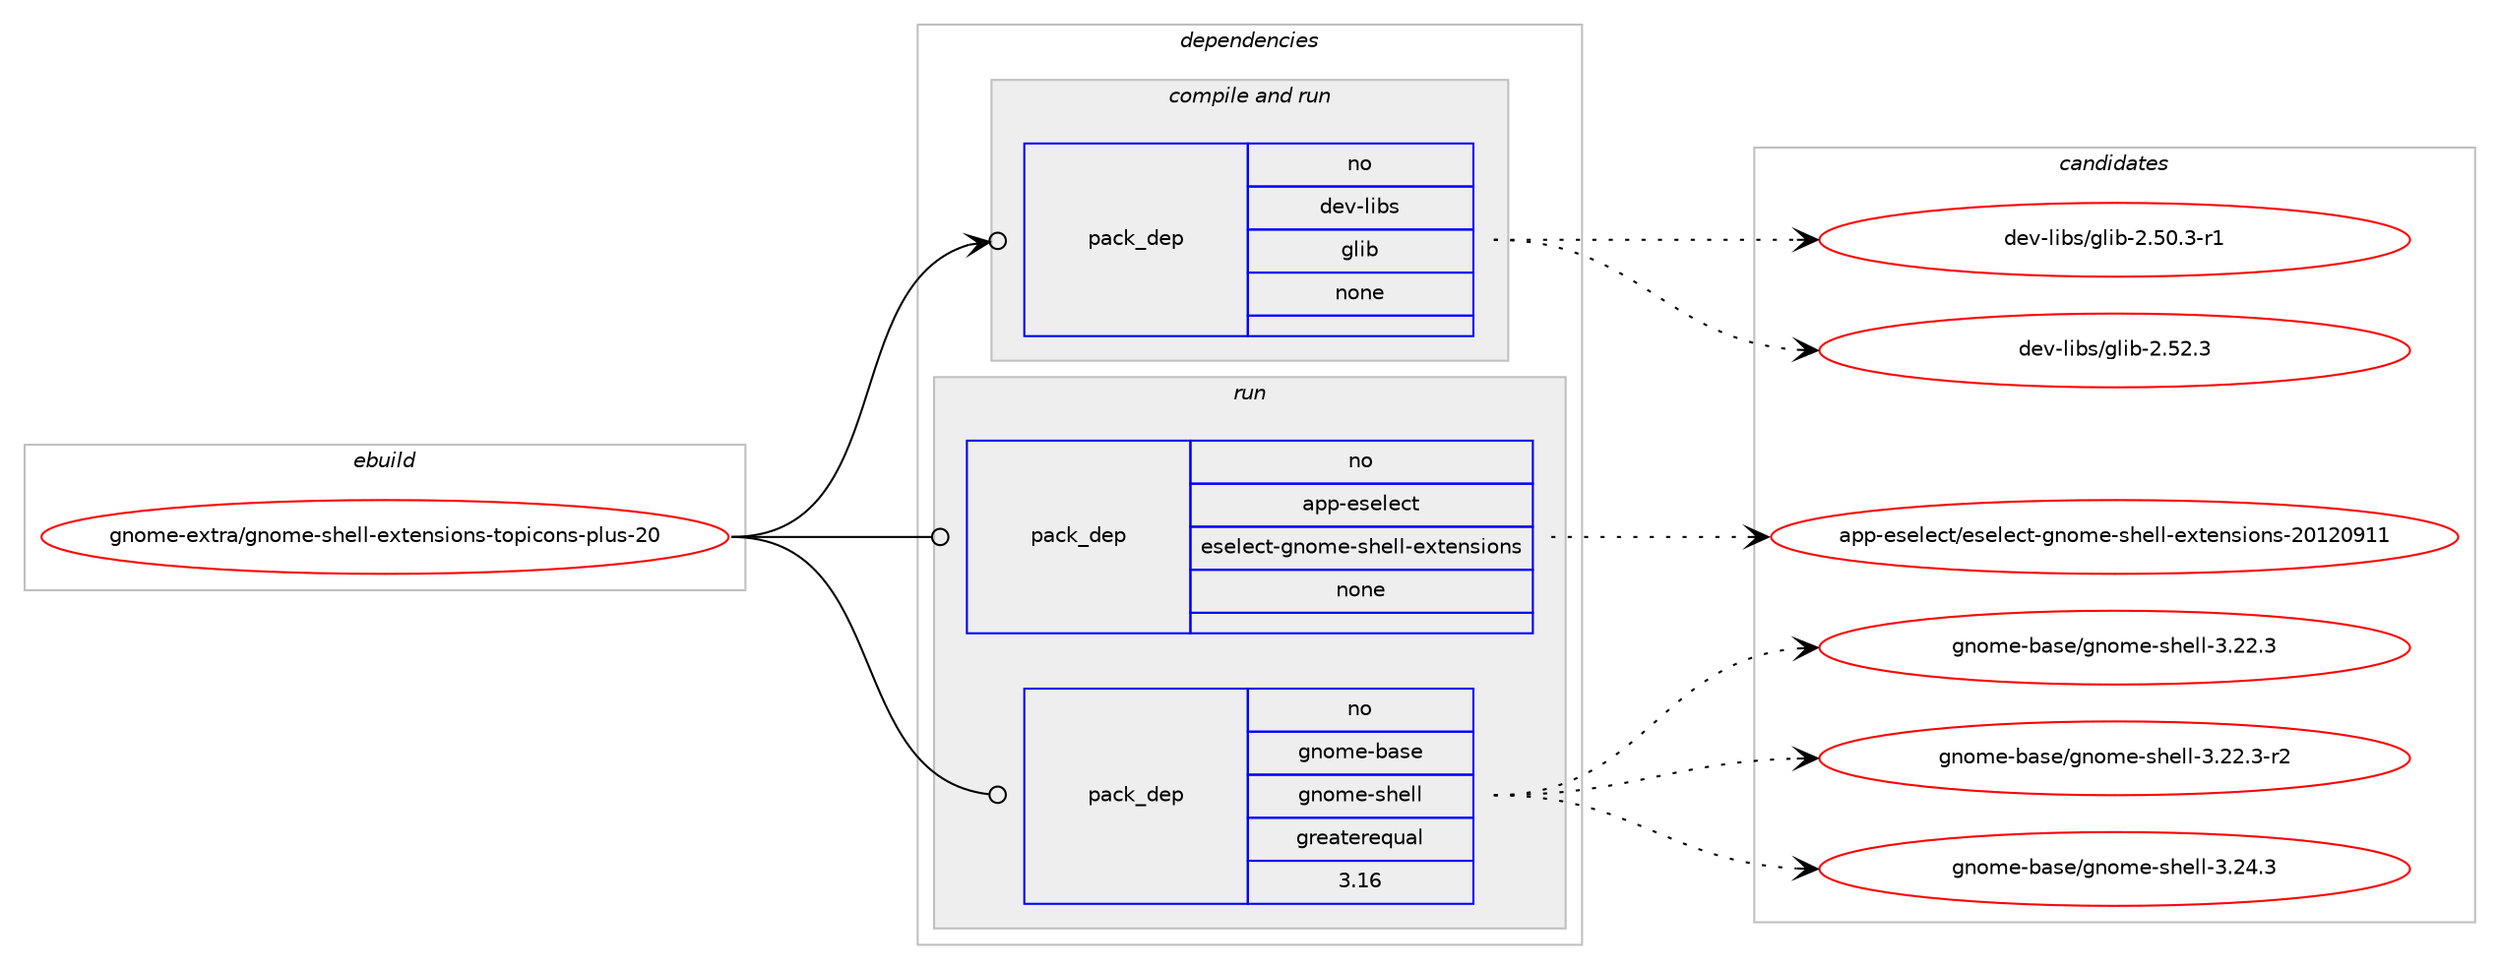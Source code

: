 digraph prolog {

# *************
# Graph options
# *************

newrank=true;
concentrate=true;
compound=true;
graph [rankdir=LR,fontname=Helvetica,fontsize=10,ranksep=1.5];#, ranksep=2.5, nodesep=0.2];
edge  [arrowhead=vee];
node  [fontname=Helvetica,fontsize=10];

# **********
# The ebuild
# **********

subgraph cluster_leftcol {
color=gray;
rank=same;
label=<<i>ebuild</i>>;
id [label="gnome-extra/gnome-shell-extensions-topicons-plus-20", color=red, width=4, href="../gnome-extra/gnome-shell-extensions-topicons-plus-20.svg"];
}

# ****************
# The dependencies
# ****************

subgraph cluster_midcol {
color=gray;
label=<<i>dependencies</i>>;
subgraph cluster_compile {
fillcolor="#eeeeee";
style=filled;
label=<<i>compile</i>>;
}
subgraph cluster_compileandrun {
fillcolor="#eeeeee";
style=filled;
label=<<i>compile and run</i>>;
subgraph pack224253 {
dependency311184 [label=<<TABLE BORDER="0" CELLBORDER="1" CELLSPACING="0" CELLPADDING="4" WIDTH="220"><TR><TD ROWSPAN="6" CELLPADDING="30">pack_dep</TD></TR><TR><TD WIDTH="110">no</TD></TR><TR><TD>dev-libs</TD></TR><TR><TD>glib</TD></TR><TR><TD>none</TD></TR><TR><TD></TD></TR></TABLE>>, shape=none, color=blue];
}
id:e -> dependency311184:w [weight=20,style="solid",arrowhead="odotvee"];
}
subgraph cluster_run {
fillcolor="#eeeeee";
style=filled;
label=<<i>run</i>>;
subgraph pack224254 {
dependency311185 [label=<<TABLE BORDER="0" CELLBORDER="1" CELLSPACING="0" CELLPADDING="4" WIDTH="220"><TR><TD ROWSPAN="6" CELLPADDING="30">pack_dep</TD></TR><TR><TD WIDTH="110">no</TD></TR><TR><TD>app-eselect</TD></TR><TR><TD>eselect-gnome-shell-extensions</TD></TR><TR><TD>none</TD></TR><TR><TD></TD></TR></TABLE>>, shape=none, color=blue];
}
id:e -> dependency311185:w [weight=20,style="solid",arrowhead="odot"];
subgraph pack224255 {
dependency311186 [label=<<TABLE BORDER="0" CELLBORDER="1" CELLSPACING="0" CELLPADDING="4" WIDTH="220"><TR><TD ROWSPAN="6" CELLPADDING="30">pack_dep</TD></TR><TR><TD WIDTH="110">no</TD></TR><TR><TD>gnome-base</TD></TR><TR><TD>gnome-shell</TD></TR><TR><TD>greaterequal</TD></TR><TR><TD>3.16</TD></TR></TABLE>>, shape=none, color=blue];
}
id:e -> dependency311186:w [weight=20,style="solid",arrowhead="odot"];
}
}

# **************
# The candidates
# **************

subgraph cluster_choices {
rank=same;
color=gray;
label=<<i>candidates</i>>;

subgraph choice224253 {
color=black;
nodesep=1;
choice10010111845108105981154710310810598455046534846514511449 [label="dev-libs/glib-2.50.3-r1", color=red, width=4,href="../dev-libs/glib-2.50.3-r1.svg"];
choice1001011184510810598115471031081059845504653504651 [label="dev-libs/glib-2.52.3", color=red, width=4,href="../dev-libs/glib-2.52.3.svg"];
dependency311184:e -> choice10010111845108105981154710310810598455046534846514511449:w [style=dotted,weight="100"];
dependency311184:e -> choice1001011184510810598115471031081059845504653504651:w [style=dotted,weight="100"];
}
subgraph choice224254 {
color=black;
nodesep=1;
choice9711211245101115101108101991164710111510110810199116451031101111091014511510410110810845101120116101110115105111110115455048495048574949 [label="app-eselect/eselect-gnome-shell-extensions-20120911", color=red, width=4,href="../app-eselect/eselect-gnome-shell-extensions-20120911.svg"];
dependency311185:e -> choice9711211245101115101108101991164710111510110810199116451031101111091014511510410110810845101120116101110115105111110115455048495048574949:w [style=dotted,weight="100"];
}
subgraph choice224255 {
color=black;
nodesep=1;
choice103110111109101459897115101471031101111091014511510410110810845514650504651 [label="gnome-base/gnome-shell-3.22.3", color=red, width=4,href="../gnome-base/gnome-shell-3.22.3.svg"];
choice1031101111091014598971151014710311011110910145115104101108108455146505046514511450 [label="gnome-base/gnome-shell-3.22.3-r2", color=red, width=4,href="../gnome-base/gnome-shell-3.22.3-r2.svg"];
choice103110111109101459897115101471031101111091014511510410110810845514650524651 [label="gnome-base/gnome-shell-3.24.3", color=red, width=4,href="../gnome-base/gnome-shell-3.24.3.svg"];
dependency311186:e -> choice103110111109101459897115101471031101111091014511510410110810845514650504651:w [style=dotted,weight="100"];
dependency311186:e -> choice1031101111091014598971151014710311011110910145115104101108108455146505046514511450:w [style=dotted,weight="100"];
dependency311186:e -> choice103110111109101459897115101471031101111091014511510410110810845514650524651:w [style=dotted,weight="100"];
}
}

}
